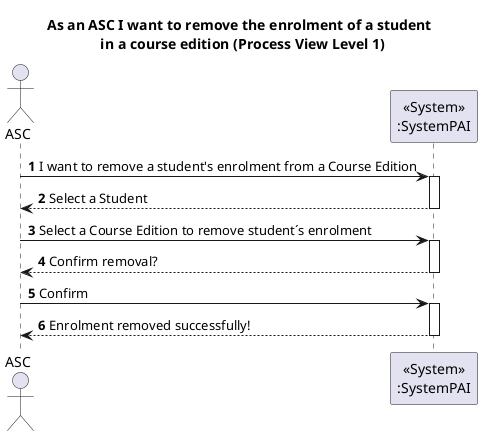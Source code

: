 @startuml
autonumber

title As an ASC I want to remove the enrolment of a student \n in a course edition (Process View Level 1)

actor ASC as Admin
participant "<<System>>\n:SystemPAI" as System


Admin -> System : I want to remove a student's enrolment from a Course Edition
activate System
System --> Admin : Select a Student
deactivate System

Admin -> System : Select a Course Edition to remove student´s enrolment
activate System
System --> Admin : Confirm removal?
deactivate System

Admin -> System : Confirm
activate System
System --> Admin : Enrolment removed successfully!
deactivate System

@enduml